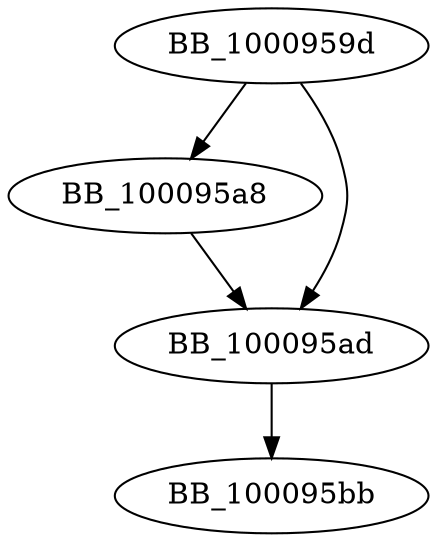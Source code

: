 DiGraph DllEntryPoint{
BB_1000959d->BB_100095a8
BB_1000959d->BB_100095ad
BB_100095a8->BB_100095ad
BB_100095ad->BB_100095bb
}
